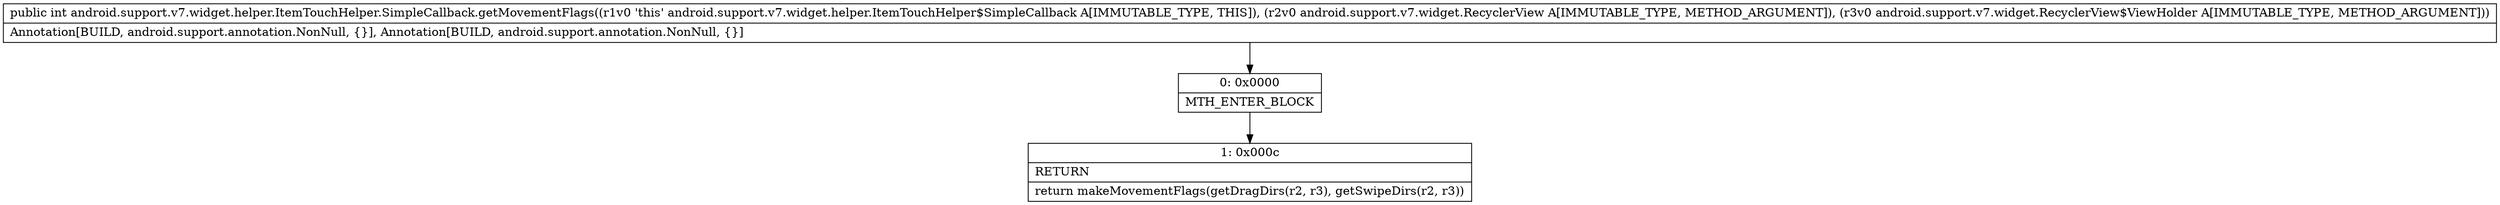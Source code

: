 digraph "CFG forandroid.support.v7.widget.helper.ItemTouchHelper.SimpleCallback.getMovementFlags(Landroid\/support\/v7\/widget\/RecyclerView;Landroid\/support\/v7\/widget\/RecyclerView$ViewHolder;)I" {
Node_0 [shape=record,label="{0\:\ 0x0000|MTH_ENTER_BLOCK\l}"];
Node_1 [shape=record,label="{1\:\ 0x000c|RETURN\l|return makeMovementFlags(getDragDirs(r2, r3), getSwipeDirs(r2, r3))\l}"];
MethodNode[shape=record,label="{public int android.support.v7.widget.helper.ItemTouchHelper.SimpleCallback.getMovementFlags((r1v0 'this' android.support.v7.widget.helper.ItemTouchHelper$SimpleCallback A[IMMUTABLE_TYPE, THIS]), (r2v0 android.support.v7.widget.RecyclerView A[IMMUTABLE_TYPE, METHOD_ARGUMENT]), (r3v0 android.support.v7.widget.RecyclerView$ViewHolder A[IMMUTABLE_TYPE, METHOD_ARGUMENT]))  | Annotation[BUILD, android.support.annotation.NonNull, \{\}], Annotation[BUILD, android.support.annotation.NonNull, \{\}]\l}"];
MethodNode -> Node_0;
Node_0 -> Node_1;
}

